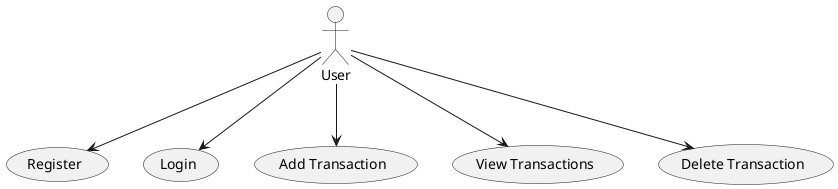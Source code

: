@startuml UseCaseDiagram

actor User

User --> (Register)
User --> (Login)
User --> (Add Transaction)
User --> (View Transactions)
User --> (Delete Transaction)

@enduml
